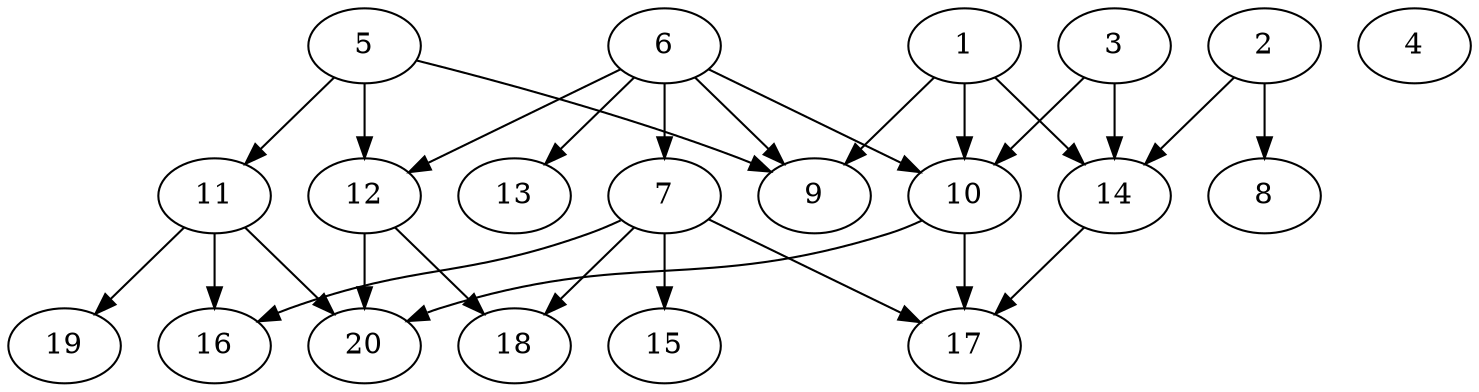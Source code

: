 // DAG automatically generated by daggen at Sat Jul 27 15:39:06 2019
// ./daggen --dot -n 20 --ccr 0.3 --fat 0.8 --regular 0.5 --density 0.4 --mindata 5242880 --maxdata 52428800 
digraph G {
  1 [size="21957973", alpha="0.06", expect_size="6587392"] 
  1 -> 9 [size ="6587392"]
  1 -> 10 [size ="6587392"]
  1 -> 14 [size ="6587392"]
  2 [size="20090880", alpha="0.12", expect_size="6027264"] 
  2 -> 8 [size ="6027264"]
  2 -> 14 [size ="6027264"]
  3 [size="82404693", alpha="0.10", expect_size="24721408"] 
  3 -> 10 [size ="24721408"]
  3 -> 14 [size ="24721408"]
  4 [size="142742187", alpha="0.08", expect_size="42822656"] 
  5 [size="159085227", alpha="0.03", expect_size="47725568"] 
  5 -> 9 [size ="47725568"]
  5 -> 11 [size ="47725568"]
  5 -> 12 [size ="47725568"]
  6 [size="30774613", alpha="0.01", expect_size="9232384"] 
  6 -> 7 [size ="9232384"]
  6 -> 9 [size ="9232384"]
  6 -> 10 [size ="9232384"]
  6 -> 12 [size ="9232384"]
  6 -> 13 [size ="9232384"]
  7 [size="18670933", alpha="0.07", expect_size="5601280"] 
  7 -> 15 [size ="5601280"]
  7 -> 16 [size ="5601280"]
  7 -> 17 [size ="5601280"]
  7 -> 18 [size ="5601280"]
  8 [size="132577280", alpha="0.10", expect_size="39773184"] 
  9 [size="147452587", alpha="0.01", expect_size="44235776"] 
  10 [size="84039680", alpha="0.08", expect_size="25211904"] 
  10 -> 17 [size ="25211904"]
  10 -> 20 [size ="25211904"]
  11 [size="68587520", alpha="0.06", expect_size="20576256"] 
  11 -> 16 [size ="20576256"]
  11 -> 19 [size ="20576256"]
  11 -> 20 [size ="20576256"]
  12 [size="112059733", alpha="0.09", expect_size="33617920"] 
  12 -> 18 [size ="33617920"]
  12 -> 20 [size ="33617920"]
  13 [size="45267627", alpha="0.12", expect_size="13580288"] 
  14 [size="123603627", alpha="0.11", expect_size="37081088"] 
  14 -> 17 [size ="37081088"]
  15 [size="28231680", alpha="0.15", expect_size="8469504"] 
  16 [size="52251307", alpha="0.12", expect_size="15675392"] 
  17 [size="57948160", alpha="0.05", expect_size="17384448"] 
  18 [size="113192960", alpha="0.20", expect_size="33957888"] 
  19 [size="32409600", alpha="0.15", expect_size="9722880"] 
  20 [size="38666240", alpha="0.12", expect_size="11599872"] 
}
